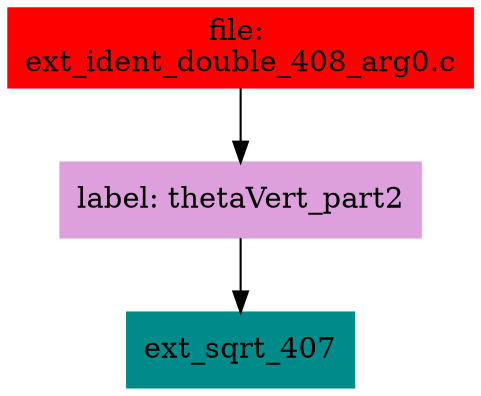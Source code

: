 digraph G {
node [shape=box]

0 [label="file: 
ext_ident_double_408_arg0.c",color=red, style=filled]
1 [label="label: thetaVert_part2",color=plum, style=filled]
0 -> 1
2 [label="ext_sqrt_407",color=cyan4, style=filled]
1 -> 2


}

